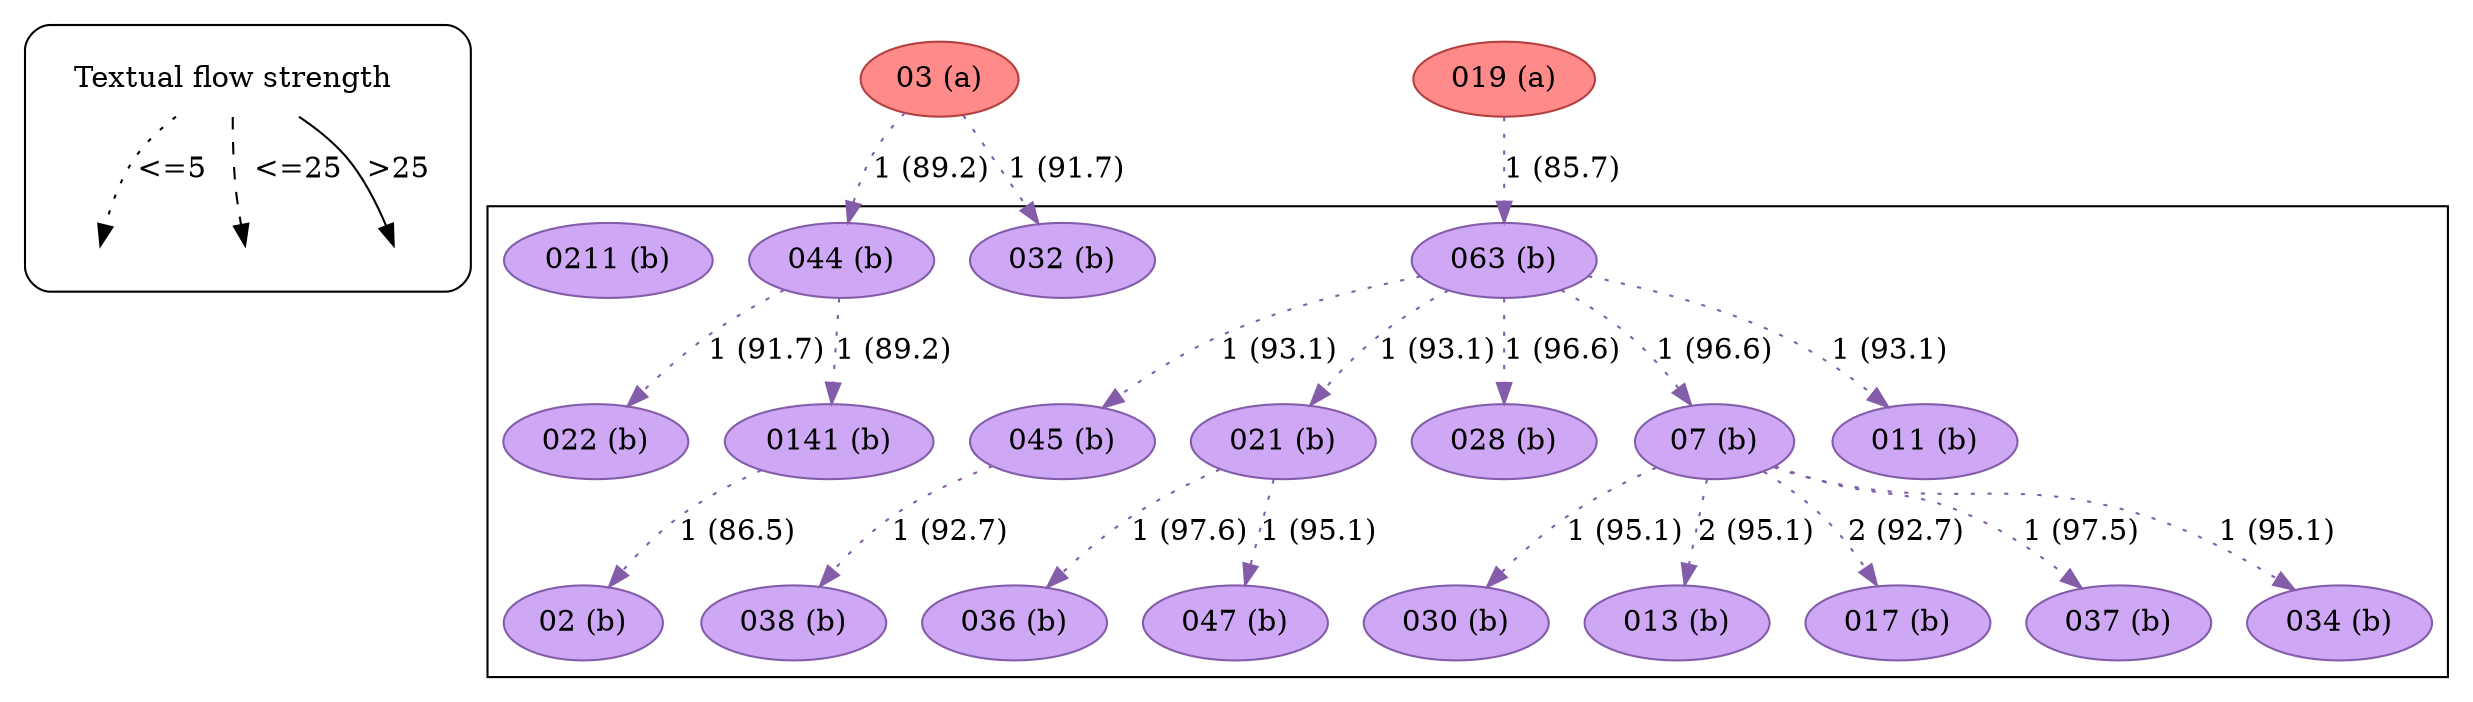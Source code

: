 strict digraph  {
	node [label="\N"];
	subgraph cluster_legend {
		graph [style=rounded];
		leg_s		 [label="Textual flow strength",
			shape=plaintext];
		leg_e1		 [fixedsize=True,
			height=0.2,
			label="",
			style=invis];
		leg_s -> leg_e1		 [label="<=5  ",
			style=dotted];
		leg_e2		 [fixedsize=True,
			height=0.2,
			label="",
			style=invis];
		leg_s -> leg_e2		 [label="  <=25",
			style=dashed];
		leg_e3		 [fixedsize=True,
			height=0.2,
			label="",
			style=invis];
		leg_s -> leg_e3		 [label=">25",
			style=solid];
	}
	subgraph cluster_reading {
		044		 [color="#835da9",
			fillcolor="#CEA8F4",
			label="044 (b)",
			style=filled];
		022		 [color="#835da9",
			fillcolor="#CEA8F4",
			label="022 (b)",
			style=filled];
		044 -> 022		 [color="#835da9",
			label="1 (91.7)",
			style=dotted];
		0141		 [color="#835da9",
			fillcolor="#CEA8F4",
			label="0141 (b)",
			style=filled];
		044 -> 0141		 [color="#835da9",
			label="1 (89.2)",
			style=dotted];
		07		 [color="#835da9",
			fillcolor="#CEA8F4",
			label="07 (b)",
			style=filled];
		013		 [color="#835da9",
			fillcolor="#CEA8F4",
			label="013 (b)",
			style=filled];
		07 -> 013		 [color="#835da9",
			label="2 (95.1)",
			style=dotted];
		017		 [color="#835da9",
			fillcolor="#CEA8F4",
			label="017 (b)",
			style=filled];
		07 -> 017		 [color="#835da9",
			label="2 (92.7)",
			style=dotted];
		037		 [color="#835da9",
			fillcolor="#CEA8F4",
			label="037 (b)",
			style=filled];
		07 -> 037		 [color="#835da9",
			label="1 (97.5)",
			style=dotted];
		034		 [color="#835da9",
			fillcolor="#CEA8F4",
			label="034 (b)",
			style=filled];
		07 -> 034		 [color="#835da9",
			label="1 (95.1)",
			style=dotted];
		030		 [color="#835da9",
			fillcolor="#CEA8F4",
			label="030 (b)",
			style=filled];
		07 -> 030		 [color="#835da9",
			label="1 (95.1)",
			style=dotted];
		063		 [color="#835da9",
			fillcolor="#CEA8F4",
			label="063 (b)",
			style=filled];
		063 -> 07		 [color="#835da9",
			label="1 (96.6)",
			style=dotted];
		011		 [color="#835da9",
			fillcolor="#CEA8F4",
			label="011 (b)",
			style=filled];
		063 -> 011		 [color="#835da9",
			label="1 (93.1)",
			style=dotted];
		045		 [color="#835da9",
			fillcolor="#CEA8F4",
			label="045 (b)",
			style=filled];
		063 -> 045		 [color="#835da9",
			label="1 (93.1)",
			style=dotted];
		021		 [color="#835da9",
			fillcolor="#CEA8F4",
			label="021 (b)",
			style=filled];
		063 -> 021		 [color="#835da9",
			label="1 (93.1)",
			style=dotted];
		028		 [color="#835da9",
			fillcolor="#CEA8F4",
			label="028 (b)",
			style=filled];
		063 -> 028		 [color="#835da9",
			label="1 (96.6)",
			style=dotted];
		038		 [color="#835da9",
			fillcolor="#CEA8F4",
			label="038 (b)",
			style=filled];
		045 -> 038		 [color="#835da9",
			label="1 (92.7)",
			style=dotted];
		036		 [color="#835da9",
			fillcolor="#CEA8F4",
			label="036 (b)",
			style=filled];
		021 -> 036		 [color="#835da9",
			label="1 (97.6)",
			style=dotted];
		047		 [color="#835da9",
			fillcolor="#CEA8F4",
			label="047 (b)",
			style=filled];
		021 -> 047		 [color="#835da9",
			label="1 (95.1)",
			style=dotted];
		02		 [color="#835da9",
			fillcolor="#CEA8F4",
			label="02 (b)",
			style=filled];
		0141 -> 02		 [color="#835da9",
			label="1 (86.5)",
			style=dotted];
		032		 [color="#835da9",
			fillcolor="#CEA8F4",
			label="032 (b)",
			style=filled];
		0211		 [color="#835da9",
			fillcolor="#CEA8F4",
			label="0211 (b)",
			style=filled];
	}
	03	 [color="#b43f3f",
		fillcolor="#FF8A8A",
		label="03 (a)",
		style=filled];
	03 -> 044	 [color="#835da9",
		label="1 (89.2)",
		style=dotted];
	03 -> 032	 [color="#835da9",
		label="1 (91.7)",
		style=dotted];
	019	 [color="#b43f3f",
		fillcolor="#FF8A8A",
		label="019 (a)",
		style=filled];
	019 -> 063	 [color="#835da9",
		label="1 (85.7)",
		style=dotted];
}
